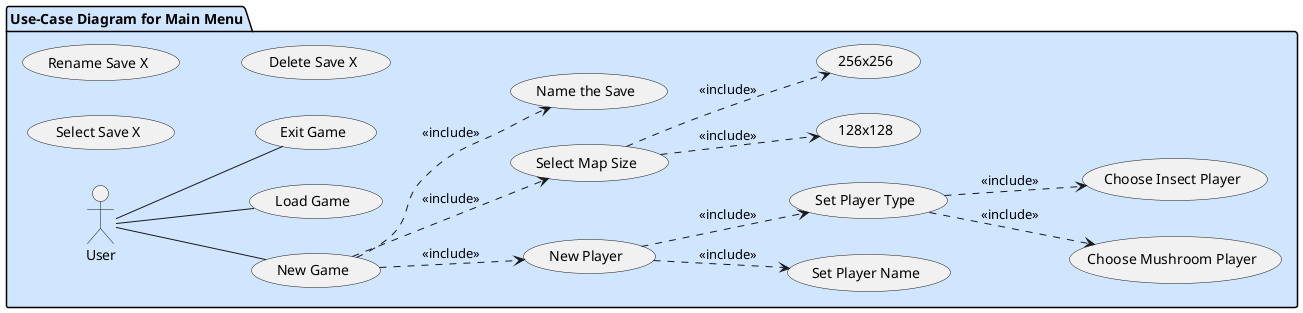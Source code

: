 @startuml UC_MainMenu

package "Use-Case Diagram for Main Menu" #d0e6ff {

    left to right direction

    actor User 

    usecase "New Game" as UC_NewGame
    usecase "Load Game" as UC_LoadGame
    usecase "Exit Game" as UC_ExitGame

    User -- UC_NewGame
    User -- UC_LoadGame
    User -- UC_ExitGame

    'new game

    usecase UC_NewPlayer as "New Player"
    usecase UC_SelMapSize as "Select Map Size"
    usecase UC_NameSave as "Name the Save"

    UC_NewGame  ..> UC_NewPlayer : <<include>>
    UC_NewGame  ..> UC_SelMapSize : <<include>>
    UC_NewGame  ..> UC_NameSave : <<include>>

    'select map size
    usecase UC_SetMapSize128 as "128x128"
    usecase UC_SetMapSize256 as "256x256"

    UC_SelMapSize  ..> UC_SetMapSize128 : <<include>>
    UC_SelMapSize  ..> UC_SetMapSize256 : <<include>>

    'new player
    usecase UC_SetPlayerName as "Set Player Name"
    usecase UC_SetPlayerType as "Set Player Type"

    UC_NewPlayer  ..> UC_SetPlayerName : <<include>>
    UC_NewPlayer  ..> UC_SetPlayerType : <<include>>

    'player types
    usecase UC_SetMushroomPlayer as "Choose Mushroom Player"
    usecase UC_SetInsectPlayer as "Choose Insect Player"

    UC_SetPlayerType  ..> UC_SetMushroomPlayer : <<include>>
    UC_SetPlayerType  ..> UC_SetInsectPlayer : <<include>>

    'load game
    usecase UC_SelectSave as "Select Save X"
    usecase UC_RenameSave as "Rename Save X"
    usecase UC_DeleteSave as "Delete Save X"

}

@enduml